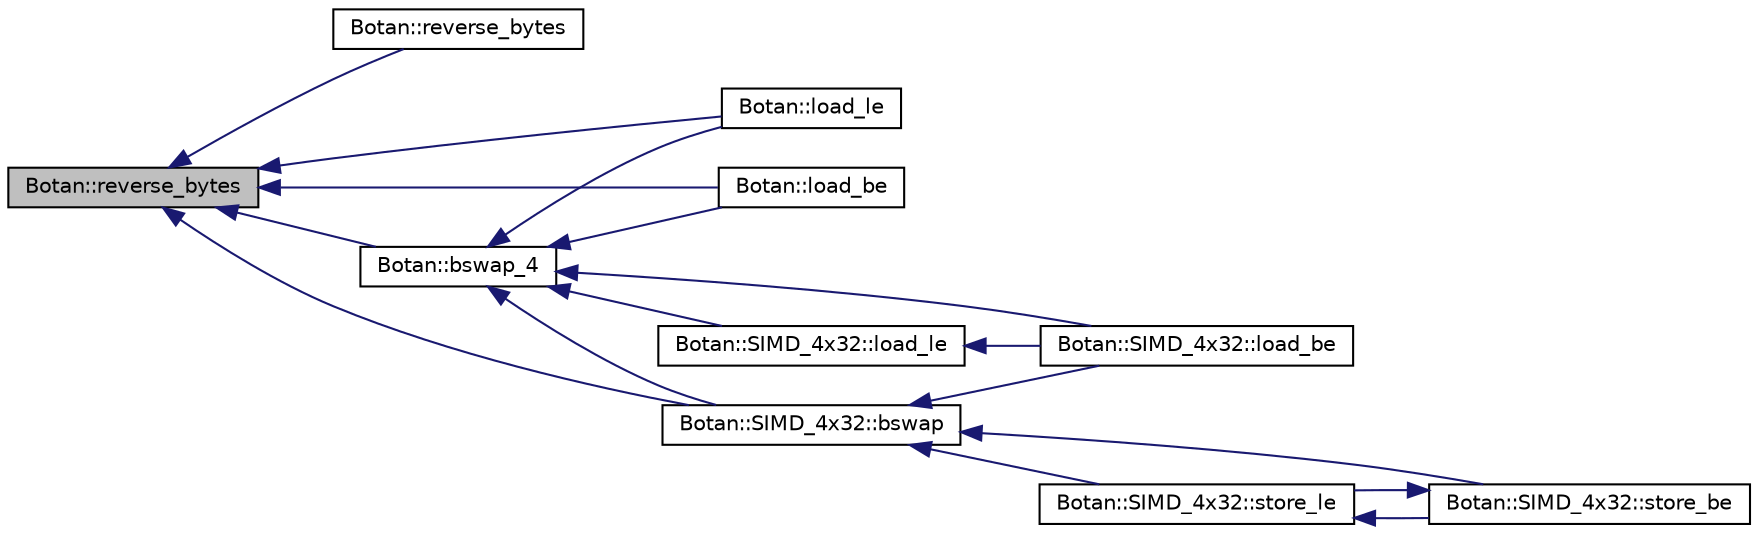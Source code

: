 digraph "Botan::reverse_bytes"
{
  edge [fontname="Helvetica",fontsize="10",labelfontname="Helvetica",labelfontsize="10"];
  node [fontname="Helvetica",fontsize="10",shape=record];
  rankdir="LR";
  Node266 [label="Botan::reverse_bytes",height=0.2,width=0.4,color="black", fillcolor="grey75", style="filled", fontcolor="black"];
  Node266 -> Node267 [dir="back",color="midnightblue",fontsize="10",style="solid",fontname="Helvetica"];
  Node267 [label="Botan::reverse_bytes",height=0.2,width=0.4,color="black", fillcolor="white", style="filled",URL="$namespace_botan.html#ae04de07006f5cfa825328813ea7d3985"];
  Node266 -> Node268 [dir="back",color="midnightblue",fontsize="10",style="solid",fontname="Helvetica"];
  Node268 [label="Botan::bswap_4",height=0.2,width=0.4,color="black", fillcolor="white", style="filled",URL="$namespace_botan.html#a5ec087b9959d7ffcbc195dcedbf10513"];
  Node268 -> Node269 [dir="back",color="midnightblue",fontsize="10",style="solid",fontname="Helvetica"];
  Node269 [label="Botan::load_le",height=0.2,width=0.4,color="black", fillcolor="white", style="filled",URL="$namespace_botan.html#a42d83d9e349598b56af765a1acb441bc"];
  Node268 -> Node270 [dir="back",color="midnightblue",fontsize="10",style="solid",fontname="Helvetica"];
  Node270 [label="Botan::load_be",height=0.2,width=0.4,color="black", fillcolor="white", style="filled",URL="$namespace_botan.html#a0b13c515a5a6599c5074fd9471192b69"];
  Node268 -> Node271 [dir="back",color="midnightblue",fontsize="10",style="solid",fontname="Helvetica"];
  Node271 [label="Botan::SIMD_4x32::load_le",height=0.2,width=0.4,color="black", fillcolor="white", style="filled",URL="$class_botan_1_1_s_i_m_d__4x32.html#af66d289408de2822e808bc06f06db35f"];
  Node271 -> Node272 [dir="back",color="midnightblue",fontsize="10",style="solid",fontname="Helvetica"];
  Node272 [label="Botan::SIMD_4x32::load_be",height=0.2,width=0.4,color="black", fillcolor="white", style="filled",URL="$class_botan_1_1_s_i_m_d__4x32.html#a9d47a7d56f29498c1cf8d2b7ff2ad28a"];
  Node268 -> Node272 [dir="back",color="midnightblue",fontsize="10",style="solid",fontname="Helvetica"];
  Node268 -> Node273 [dir="back",color="midnightblue",fontsize="10",style="solid",fontname="Helvetica"];
  Node273 [label="Botan::SIMD_4x32::bswap",height=0.2,width=0.4,color="black", fillcolor="white", style="filled",URL="$class_botan_1_1_s_i_m_d__4x32.html#a7efd5ff4f90609b6c7c5ad88d6814f77"];
  Node273 -> Node272 [dir="back",color="midnightblue",fontsize="10",style="solid",fontname="Helvetica"];
  Node273 -> Node274 [dir="back",color="midnightblue",fontsize="10",style="solid",fontname="Helvetica"];
  Node274 [label="Botan::SIMD_4x32::store_le",height=0.2,width=0.4,color="black", fillcolor="white", style="filled",URL="$class_botan_1_1_s_i_m_d__4x32.html#a3bfb23404c6906d0bdb61f3c462edc2a"];
  Node274 -> Node275 [dir="back",color="midnightblue",fontsize="10",style="solid",fontname="Helvetica"];
  Node275 [label="Botan::SIMD_4x32::store_be",height=0.2,width=0.4,color="black", fillcolor="white", style="filled",URL="$class_botan_1_1_s_i_m_d__4x32.html#ac421365de5827557c16aa89097e15504"];
  Node275 -> Node274 [dir="back",color="midnightblue",fontsize="10",style="solid",fontname="Helvetica"];
  Node273 -> Node275 [dir="back",color="midnightblue",fontsize="10",style="solid",fontname="Helvetica"];
  Node266 -> Node269 [dir="back",color="midnightblue",fontsize="10",style="solid",fontname="Helvetica"];
  Node266 -> Node270 [dir="back",color="midnightblue",fontsize="10",style="solid",fontname="Helvetica"];
  Node266 -> Node273 [dir="back",color="midnightblue",fontsize="10",style="solid",fontname="Helvetica"];
}
